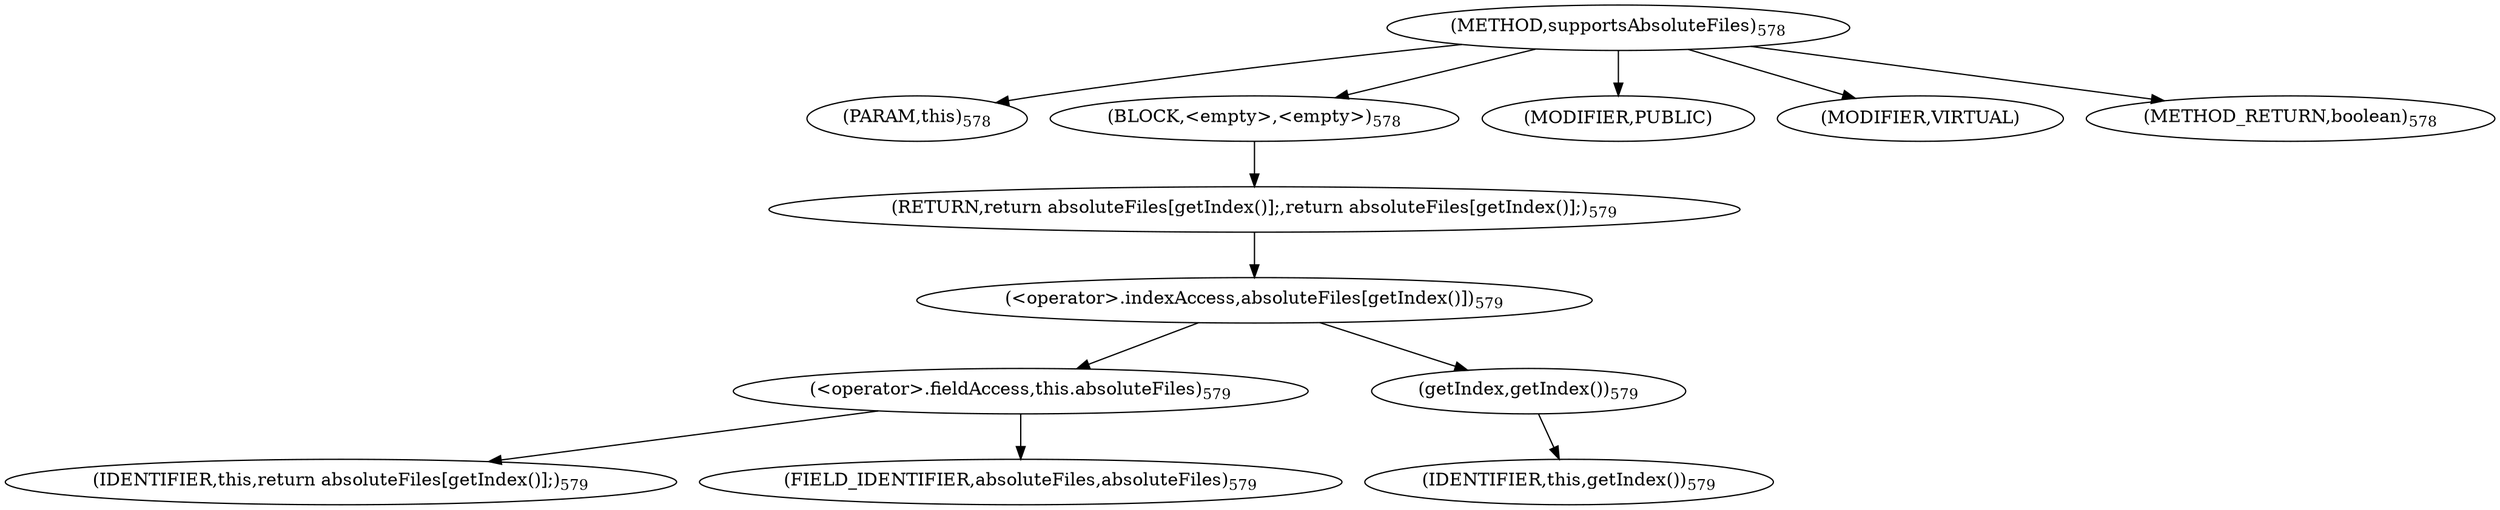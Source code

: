 digraph "supportsAbsoluteFiles" {  
"908" [label = <(METHOD,supportsAbsoluteFiles)<SUB>578</SUB>> ]
"68" [label = <(PARAM,this)<SUB>578</SUB>> ]
"909" [label = <(BLOCK,&lt;empty&gt;,&lt;empty&gt;)<SUB>578</SUB>> ]
"910" [label = <(RETURN,return absoluteFiles[getIndex()];,return absoluteFiles[getIndex()];)<SUB>579</SUB>> ]
"911" [label = <(&lt;operator&gt;.indexAccess,absoluteFiles[getIndex()])<SUB>579</SUB>> ]
"912" [label = <(&lt;operator&gt;.fieldAccess,this.absoluteFiles)<SUB>579</SUB>> ]
"913" [label = <(IDENTIFIER,this,return absoluteFiles[getIndex()];)<SUB>579</SUB>> ]
"914" [label = <(FIELD_IDENTIFIER,absoluteFiles,absoluteFiles)<SUB>579</SUB>> ]
"915" [label = <(getIndex,getIndex())<SUB>579</SUB>> ]
"67" [label = <(IDENTIFIER,this,getIndex())<SUB>579</SUB>> ]
"916" [label = <(MODIFIER,PUBLIC)> ]
"917" [label = <(MODIFIER,VIRTUAL)> ]
"918" [label = <(METHOD_RETURN,boolean)<SUB>578</SUB>> ]
  "908" -> "68" 
  "908" -> "909" 
  "908" -> "916" 
  "908" -> "917" 
  "908" -> "918" 
  "909" -> "910" 
  "910" -> "911" 
  "911" -> "912" 
  "911" -> "915" 
  "912" -> "913" 
  "912" -> "914" 
  "915" -> "67" 
}
